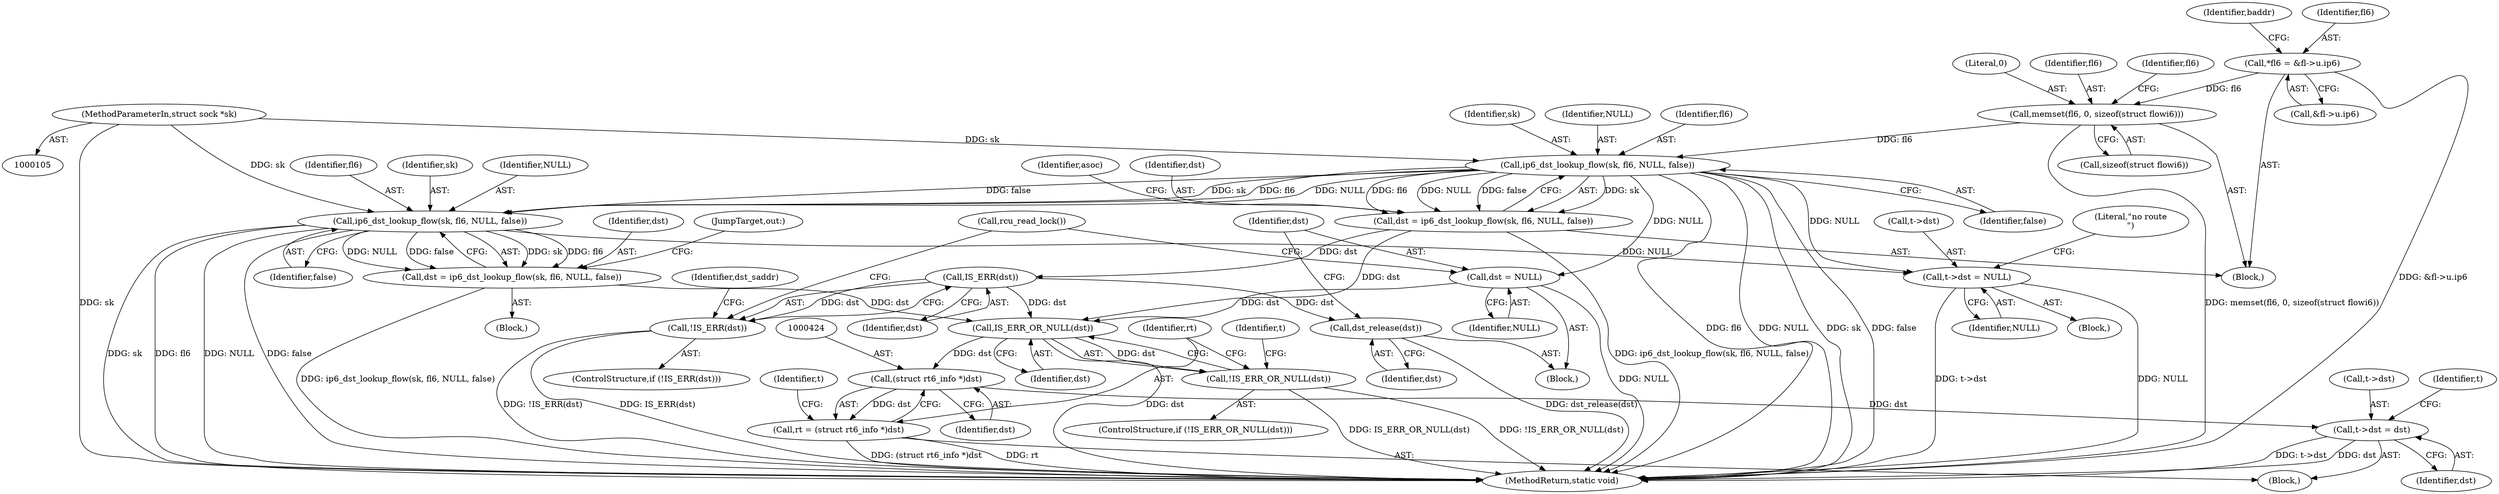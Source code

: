 digraph "1_linux_95ee62083cb6453e056562d91f597552021e6ae7@pointer" {
"1000247" [label="(Call,ip6_dst_lookup_flow(sk, fl6, NULL, false))"];
"1000109" [label="(MethodParameterIn,struct sock *sk)"];
"1000150" [label="(Call,memset(fl6, 0, sizeof(struct flowi6)))"];
"1000122" [label="(Call,*fl6 = &fl->u.ip6)"];
"1000245" [label="(Call,dst = ip6_dst_lookup_flow(sk, fl6, NULL, false))"];
"1000272" [label="(Call,IS_ERR(dst))"];
"1000271" [label="(Call,!IS_ERR(dst))"];
"1000322" [label="(Call,dst_release(dst))"];
"1000417" [label="(Call,IS_ERR_OR_NULL(dst))"];
"1000416" [label="(Call,!IS_ERR_OR_NULL(dst))"];
"1000423" [label="(Call,(struct rt6_info *)dst)"];
"1000421" [label="(Call,rt = (struct rt6_info *)dst)"];
"1000426" [label="(Call,t->dst = dst)"];
"1000324" [label="(Call,dst = NULL)"];
"1000409" [label="(Call,ip6_dst_lookup_flow(sk, fl6, NULL, false))"];
"1000407" [label="(Call,dst = ip6_dst_lookup_flow(sk, fl6, NULL, false))"];
"1000459" [label="(Call,t->dst = NULL)"];
"1000388" [label="(Block,)"];
"1000322" [label="(Call,dst_release(dst))"];
"1000255" [label="(Identifier,asoc)"];
"1000274" [label="(Block,)"];
"1000246" [label="(Identifier,dst)"];
"1000271" [label="(Call,!IS_ERR(dst))"];
"1000251" [label="(Identifier,false)"];
"1000426" [label="(Call,t->dst = dst)"];
"1000463" [label="(Identifier,NULL)"];
"1000323" [label="(Identifier,dst)"];
"1000245" [label="(Call,dst = ip6_dst_lookup_flow(sk, fl6, NULL, false))"];
"1000466" [label="(MethodReturn,static void)"];
"1000325" [label="(Identifier,dst)"];
"1000412" [label="(Identifier,NULL)"];
"1000408" [label="(Identifier,dst)"];
"1000423" [label="(Call,(struct rt6_info *)dst)"];
"1000422" [label="(Identifier,rt)"];
"1000419" [label="(Block,)"];
"1000460" [label="(Call,t->dst)"];
"1000418" [label="(Identifier,dst)"];
"1000324" [label="(Call,dst = NULL)"];
"1000273" [label="(Identifier,dst)"];
"1000157" [label="(Identifier,fl6)"];
"1000461" [label="(Identifier,t)"];
"1000134" [label="(Identifier,baddr)"];
"1000122" [label="(Call,*fl6 = &fl->u.ip6)"];
"1000249" [label="(Identifier,fl6)"];
"1000427" [label="(Call,t->dst)"];
"1000326" [label="(Identifier,NULL)"];
"1000413" [label="(Identifier,false)"];
"1000247" [label="(Call,ip6_dst_lookup_flow(sk, fl6, NULL, false))"];
"1000411" [label="(Identifier,fl6)"];
"1000270" [label="(ControlStructure,if (!IS_ERR(dst)))"];
"1000414" [label="(JumpTarget,out:)"];
"1000433" [label="(Identifier,t)"];
"1000110" [label="(Block,)"];
"1000150" [label="(Call,memset(fl6, 0, sizeof(struct flowi6)))"];
"1000410" [label="(Identifier,sk)"];
"1000407" [label="(Call,dst = ip6_dst_lookup_flow(sk, fl6, NULL, false))"];
"1000248" [label="(Identifier,sk)"];
"1000124" [label="(Call,&fl->u.ip6)"];
"1000123" [label="(Identifier,fl6)"];
"1000458" [label="(Block,)"];
"1000415" [label="(ControlStructure,if (!IS_ERR_OR_NULL(dst)))"];
"1000417" [label="(Call,IS_ERR_OR_NULL(dst))"];
"1000272" [label="(Call,IS_ERR(dst))"];
"1000421" [label="(Call,rt = (struct rt6_info *)dst)"];
"1000430" [label="(Identifier,dst)"];
"1000428" [label="(Identifier,t)"];
"1000109" [label="(MethodParameterIn,struct sock *sk)"];
"1000416" [label="(Call,!IS_ERR_OR_NULL(dst))"];
"1000152" [label="(Literal,0)"];
"1000327" [label="(Call,rcu_read_lock())"];
"1000425" [label="(Identifier,dst)"];
"1000250" [label="(Identifier,NULL)"];
"1000465" [label="(Literal,\"no route\n\")"];
"1000409" [label="(Call,ip6_dst_lookup_flow(sk, fl6, NULL, false))"];
"1000153" [label="(Call,sizeof(struct flowi6))"];
"1000459" [label="(Call,t->dst = NULL)"];
"1000277" [label="(Identifier,dst_saddr)"];
"1000151" [label="(Identifier,fl6)"];
"1000247" -> "1000245"  [label="AST: "];
"1000247" -> "1000251"  [label="CFG: "];
"1000248" -> "1000247"  [label="AST: "];
"1000249" -> "1000247"  [label="AST: "];
"1000250" -> "1000247"  [label="AST: "];
"1000251" -> "1000247"  [label="AST: "];
"1000245" -> "1000247"  [label="CFG: "];
"1000247" -> "1000466"  [label="DDG: sk"];
"1000247" -> "1000466"  [label="DDG: false"];
"1000247" -> "1000466"  [label="DDG: NULL"];
"1000247" -> "1000466"  [label="DDG: fl6"];
"1000247" -> "1000245"  [label="DDG: sk"];
"1000247" -> "1000245"  [label="DDG: fl6"];
"1000247" -> "1000245"  [label="DDG: NULL"];
"1000247" -> "1000245"  [label="DDG: false"];
"1000109" -> "1000247"  [label="DDG: sk"];
"1000150" -> "1000247"  [label="DDG: fl6"];
"1000247" -> "1000324"  [label="DDG: NULL"];
"1000247" -> "1000409"  [label="DDG: sk"];
"1000247" -> "1000409"  [label="DDG: fl6"];
"1000247" -> "1000409"  [label="DDG: NULL"];
"1000247" -> "1000409"  [label="DDG: false"];
"1000247" -> "1000459"  [label="DDG: NULL"];
"1000109" -> "1000105"  [label="AST: "];
"1000109" -> "1000466"  [label="DDG: sk"];
"1000109" -> "1000409"  [label="DDG: sk"];
"1000150" -> "1000110"  [label="AST: "];
"1000150" -> "1000153"  [label="CFG: "];
"1000151" -> "1000150"  [label="AST: "];
"1000152" -> "1000150"  [label="AST: "];
"1000153" -> "1000150"  [label="AST: "];
"1000157" -> "1000150"  [label="CFG: "];
"1000150" -> "1000466"  [label="DDG: memset(fl6, 0, sizeof(struct flowi6))"];
"1000122" -> "1000150"  [label="DDG: fl6"];
"1000122" -> "1000110"  [label="AST: "];
"1000122" -> "1000124"  [label="CFG: "];
"1000123" -> "1000122"  [label="AST: "];
"1000124" -> "1000122"  [label="AST: "];
"1000134" -> "1000122"  [label="CFG: "];
"1000122" -> "1000466"  [label="DDG: &fl->u.ip6"];
"1000245" -> "1000110"  [label="AST: "];
"1000246" -> "1000245"  [label="AST: "];
"1000255" -> "1000245"  [label="CFG: "];
"1000245" -> "1000466"  [label="DDG: ip6_dst_lookup_flow(sk, fl6, NULL, false)"];
"1000245" -> "1000272"  [label="DDG: dst"];
"1000245" -> "1000417"  [label="DDG: dst"];
"1000272" -> "1000271"  [label="AST: "];
"1000272" -> "1000273"  [label="CFG: "];
"1000273" -> "1000272"  [label="AST: "];
"1000271" -> "1000272"  [label="CFG: "];
"1000272" -> "1000271"  [label="DDG: dst"];
"1000272" -> "1000322"  [label="DDG: dst"];
"1000272" -> "1000417"  [label="DDG: dst"];
"1000271" -> "1000270"  [label="AST: "];
"1000277" -> "1000271"  [label="CFG: "];
"1000327" -> "1000271"  [label="CFG: "];
"1000271" -> "1000466"  [label="DDG: IS_ERR(dst)"];
"1000271" -> "1000466"  [label="DDG: !IS_ERR(dst)"];
"1000322" -> "1000274"  [label="AST: "];
"1000322" -> "1000323"  [label="CFG: "];
"1000323" -> "1000322"  [label="AST: "];
"1000325" -> "1000322"  [label="CFG: "];
"1000322" -> "1000466"  [label="DDG: dst_release(dst)"];
"1000417" -> "1000416"  [label="AST: "];
"1000417" -> "1000418"  [label="CFG: "];
"1000418" -> "1000417"  [label="AST: "];
"1000416" -> "1000417"  [label="CFG: "];
"1000417" -> "1000466"  [label="DDG: dst"];
"1000417" -> "1000416"  [label="DDG: dst"];
"1000407" -> "1000417"  [label="DDG: dst"];
"1000324" -> "1000417"  [label="DDG: dst"];
"1000417" -> "1000423"  [label="DDG: dst"];
"1000416" -> "1000415"  [label="AST: "];
"1000422" -> "1000416"  [label="CFG: "];
"1000461" -> "1000416"  [label="CFG: "];
"1000416" -> "1000466"  [label="DDG: !IS_ERR_OR_NULL(dst)"];
"1000416" -> "1000466"  [label="DDG: IS_ERR_OR_NULL(dst)"];
"1000423" -> "1000421"  [label="AST: "];
"1000423" -> "1000425"  [label="CFG: "];
"1000424" -> "1000423"  [label="AST: "];
"1000425" -> "1000423"  [label="AST: "];
"1000421" -> "1000423"  [label="CFG: "];
"1000423" -> "1000421"  [label="DDG: dst"];
"1000423" -> "1000426"  [label="DDG: dst"];
"1000421" -> "1000419"  [label="AST: "];
"1000422" -> "1000421"  [label="AST: "];
"1000428" -> "1000421"  [label="CFG: "];
"1000421" -> "1000466"  [label="DDG: (struct rt6_info *)dst"];
"1000421" -> "1000466"  [label="DDG: rt"];
"1000426" -> "1000419"  [label="AST: "];
"1000426" -> "1000430"  [label="CFG: "];
"1000427" -> "1000426"  [label="AST: "];
"1000430" -> "1000426"  [label="AST: "];
"1000433" -> "1000426"  [label="CFG: "];
"1000426" -> "1000466"  [label="DDG: t->dst"];
"1000426" -> "1000466"  [label="DDG: dst"];
"1000324" -> "1000274"  [label="AST: "];
"1000324" -> "1000326"  [label="CFG: "];
"1000325" -> "1000324"  [label="AST: "];
"1000326" -> "1000324"  [label="AST: "];
"1000327" -> "1000324"  [label="CFG: "];
"1000324" -> "1000466"  [label="DDG: NULL"];
"1000409" -> "1000407"  [label="AST: "];
"1000409" -> "1000413"  [label="CFG: "];
"1000410" -> "1000409"  [label="AST: "];
"1000411" -> "1000409"  [label="AST: "];
"1000412" -> "1000409"  [label="AST: "];
"1000413" -> "1000409"  [label="AST: "];
"1000407" -> "1000409"  [label="CFG: "];
"1000409" -> "1000466"  [label="DDG: fl6"];
"1000409" -> "1000466"  [label="DDG: NULL"];
"1000409" -> "1000466"  [label="DDG: false"];
"1000409" -> "1000466"  [label="DDG: sk"];
"1000409" -> "1000407"  [label="DDG: sk"];
"1000409" -> "1000407"  [label="DDG: fl6"];
"1000409" -> "1000407"  [label="DDG: NULL"];
"1000409" -> "1000407"  [label="DDG: false"];
"1000409" -> "1000459"  [label="DDG: NULL"];
"1000407" -> "1000388"  [label="AST: "];
"1000408" -> "1000407"  [label="AST: "];
"1000414" -> "1000407"  [label="CFG: "];
"1000407" -> "1000466"  [label="DDG: ip6_dst_lookup_flow(sk, fl6, NULL, false)"];
"1000459" -> "1000458"  [label="AST: "];
"1000459" -> "1000463"  [label="CFG: "];
"1000460" -> "1000459"  [label="AST: "];
"1000463" -> "1000459"  [label="AST: "];
"1000465" -> "1000459"  [label="CFG: "];
"1000459" -> "1000466"  [label="DDG: t->dst"];
"1000459" -> "1000466"  [label="DDG: NULL"];
}
